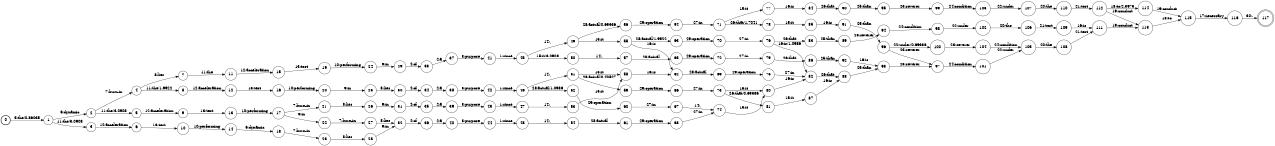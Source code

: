 digraph FST {
rankdir = LR;
size = "8.5,11";
label = "";
center = 1;
orientation = Portrait;
ranksep = "0.4";
nodesep = "0.25";
0 [label = "0", shape = circle, style = bold, fontsize = 14]
	0 -> 1 [label = "5:the/0.86035", fontsize = 14];
1 [label = "1", shape = circle, style = solid, fontsize = 14]
	1 -> 3 [label = "11:the/3.0908", fontsize = 14];
	1 -> 2 [label = "6:dynamic", fontsize = 14];
2 [label = "2", shape = circle, style = solid, fontsize = 14]
	2 -> 5 [label = "11:the/3.0908", fontsize = 14];
	2 -> 4 [label = "7:burn-in", fontsize = 14];
3 [label = "3", shape = circle, style = solid, fontsize = 14]
	3 -> 6 [label = "12:acceleration", fontsize = 14];
4 [label = "4", shape = circle, style = solid, fontsize = 14]
	4 -> 8 [label = "11:the/1.9922", fontsize = 14];
	4 -> 7 [label = "8:lies", fontsize = 14];
5 [label = "5", shape = circle, style = solid, fontsize = 14]
	5 -> 9 [label = "12:acceleration", fontsize = 14];
6 [label = "6", shape = circle, style = solid, fontsize = 14]
	6 -> 10 [label = "13:test", fontsize = 14];
7 [label = "7", shape = circle, style = solid, fontsize = 14]
	7 -> 11 [label = "11:the", fontsize = 14];
8 [label = "8", shape = circle, style = solid, fontsize = 14]
	8 -> 12 [label = "12:acceleration", fontsize = 14];
9 [label = "9", shape = circle, style = solid, fontsize = 14]
	9 -> 13 [label = "13:test", fontsize = 14];
10 [label = "10", shape = circle, style = solid, fontsize = 14]
	10 -> 14 [label = "10:performing", fontsize = 14];
11 [label = "11", shape = circle, style = solid, fontsize = 14]
	11 -> 15 [label = "12:acceleration", fontsize = 14];
12 [label = "12", shape = circle, style = solid, fontsize = 14]
	12 -> 16 [label = "13:test", fontsize = 14];
13 [label = "13", shape = circle, style = solid, fontsize = 14]
	13 -> 17 [label = "10:performing", fontsize = 14];
14 [label = "14", shape = circle, style = solid, fontsize = 14]
	14 -> 18 [label = "6:dynamic", fontsize = 14];
15 [label = "15", shape = circle, style = solid, fontsize = 14]
	15 -> 19 [label = "13:test", fontsize = 14];
16 [label = "16", shape = circle, style = solid, fontsize = 14]
	16 -> 20 [label = "10:performing", fontsize = 14];
17 [label = "17", shape = circle, style = solid, fontsize = 14]
	17 -> 21 [label = "7:burn-in", fontsize = 14];
	17 -> 22 [label = "9:in", fontsize = 14];
18 [label = "18", shape = circle, style = solid, fontsize = 14]
	18 -> 23 [label = "7:burn-in", fontsize = 14];
19 [label = "19", shape = circle, style = solid, fontsize = 14]
	19 -> 24 [label = "10:performing", fontsize = 14];
20 [label = "20", shape = circle, style = solid, fontsize = 14]
	20 -> 25 [label = "9:in", fontsize = 14];
21 [label = "21", shape = circle, style = solid, fontsize = 14]
	21 -> 26 [label = "8:lies", fontsize = 14];
22 [label = "22", shape = circle, style = solid, fontsize = 14]
	22 -> 27 [label = "7:burn-in", fontsize = 14];
23 [label = "23", shape = circle, style = solid, fontsize = 14]
	23 -> 28 [label = "8:lies", fontsize = 14];
24 [label = "24", shape = circle, style = solid, fontsize = 14]
	24 -> 29 [label = "9:in", fontsize = 14];
25 [label = "25", shape = circle, style = solid, fontsize = 14]
	25 -> 30 [label = "8:lies", fontsize = 14];
26 [label = "26", shape = circle, style = solid, fontsize = 14]
	26 -> 31 [label = "9:in", fontsize = 14];
27 [label = "27", shape = circle, style = solid, fontsize = 14]
	27 -> 32 [label = "8:lies", fontsize = 14];
28 [label = "28", shape = circle, style = solid, fontsize = 14]
	28 -> 32 [label = "9:in", fontsize = 14];
29 [label = "29", shape = circle, style = solid, fontsize = 14]
	29 -> 33 [label = "4:of", fontsize = 14];
30 [label = "30", shape = circle, style = solid, fontsize = 14]
	30 -> 34 [label = "4:of", fontsize = 14];
31 [label = "31", shape = circle, style = solid, fontsize = 14]
	31 -> 35 [label = "4:of", fontsize = 14];
32 [label = "32", shape = circle, style = solid, fontsize = 14]
	32 -> 36 [label = "4:of", fontsize = 14];
33 [label = "33", shape = circle, style = solid, fontsize = 14]
	33 -> 37 [label = "2:a", fontsize = 14];
34 [label = "34", shape = circle, style = solid, fontsize = 14]
	34 -> 38 [label = "2:a", fontsize = 14];
35 [label = "35", shape = circle, style = solid, fontsize = 14]
	35 -> 39 [label = "2:a", fontsize = 14];
36 [label = "36", shape = circle, style = solid, fontsize = 14]
	36 -> 40 [label = "2:a", fontsize = 14];
37 [label = "37", shape = circle, style = solid, fontsize = 14]
	37 -> 41 [label = "3:purpose", fontsize = 14];
38 [label = "38", shape = circle, style = solid, fontsize = 14]
	38 -> 42 [label = "3:purpose", fontsize = 14];
39 [label = "39", shape = circle, style = solid, fontsize = 14]
	39 -> 43 [label = "3:purpose", fontsize = 14];
40 [label = "40", shape = circle, style = solid, fontsize = 14]
	40 -> 44 [label = "3:purpose", fontsize = 14];
41 [label = "41", shape = circle, style = solid, fontsize = 14]
	41 -> 45 [label = "1:since", fontsize = 14];
42 [label = "42", shape = circle, style = solid, fontsize = 14]
	42 -> 46 [label = "1:since", fontsize = 14];
43 [label = "43", shape = circle, style = solid, fontsize = 14]
	43 -> 47 [label = "1:since", fontsize = 14];
44 [label = "44", shape = circle, style = solid, fontsize = 14]
	44 -> 48 [label = "1:since", fontsize = 14];
45 [label = "45", shape = circle, style = solid, fontsize = 14]
	45 -> 49 [label = "14:,", fontsize = 14];
	45 -> 50 [label = "15:it/3.0908", fontsize = 14];
46 [label = "46", shape = circle, style = solid, fontsize = 14]
	46 -> 51 [label = "14:,", fontsize = 14];
	46 -> 52 [label = "28:actual/1.0986", fontsize = 14];
47 [label = "47", shape = circle, style = solid, fontsize = 14]
	47 -> 53 [label = "14:,", fontsize = 14];
48 [label = "48", shape = circle, style = solid, fontsize = 14]
	48 -> 54 [label = "14:,", fontsize = 14];
49 [label = "49", shape = circle, style = solid, fontsize = 14]
	49 -> 55 [label = "15:it", fontsize = 14];
	49 -> 56 [label = "28:actual/0.69336", fontsize = 14];
50 [label = "50", shape = circle, style = solid, fontsize = 14]
	50 -> 57 [label = "14:,", fontsize = 14];
51 [label = "51", shape = circle, style = solid, fontsize = 14]
	51 -> 58 [label = "15:it", fontsize = 14];
	51 -> 59 [label = "28:actual/0.40527", fontsize = 14];
52 [label = "52", shape = circle, style = solid, fontsize = 14]
	52 -> 60 [label = "29:operation", fontsize = 14];
53 [label = "53", shape = circle, style = solid, fontsize = 14]
	53 -> 58 [label = "15:it", fontsize = 14];
54 [label = "54", shape = circle, style = solid, fontsize = 14]
	54 -> 61 [label = "28:actual", fontsize = 14];
55 [label = "55", shape = circle, style = solid, fontsize = 14]
	55 -> 62 [label = "16:is", fontsize = 14];
	55 -> 63 [label = "28:actual/1.9922", fontsize = 14];
56 [label = "56", shape = circle, style = solid, fontsize = 14]
	56 -> 64 [label = "29:operation", fontsize = 14];
57 [label = "57", shape = circle, style = solid, fontsize = 14]
	57 -> 65 [label = "28:actual", fontsize = 14];
58 [label = "58", shape = circle, style = solid, fontsize = 14]
	58 -> 62 [label = "16:is", fontsize = 14];
59 [label = "59", shape = circle, style = solid, fontsize = 14]
	59 -> 66 [label = "29:operation", fontsize = 14];
60 [label = "60", shape = circle, style = solid, fontsize = 14]
	60 -> 67 [label = "27:in", fontsize = 14];
61 [label = "61", shape = circle, style = solid, fontsize = 14]
	61 -> 68 [label = "29:operation", fontsize = 14];
62 [label = "62", shape = circle, style = solid, fontsize = 14]
	62 -> 69 [label = "28:actual", fontsize = 14];
63 [label = "63", shape = circle, style = solid, fontsize = 14]
	63 -> 70 [label = "29:operation", fontsize = 14];
64 [label = "64", shape = circle, style = solid, fontsize = 14]
	64 -> 71 [label = "27:in", fontsize = 14];
65 [label = "65", shape = circle, style = solid, fontsize = 14]
	65 -> 72 [label = "29:operation", fontsize = 14];
66 [label = "66", shape = circle, style = solid, fontsize = 14]
	66 -> 73 [label = "27:in", fontsize = 14];
67 [label = "67", shape = circle, style = solid, fontsize = 14]
	67 -> 74 [label = "14:,", fontsize = 14];
68 [label = "68", shape = circle, style = solid, fontsize = 14]
	68 -> 74 [label = "27:in", fontsize = 14];
69 [label = "69", shape = circle, style = solid, fontsize = 14]
	69 -> 75 [label = "29:operation", fontsize = 14];
70 [label = "70", shape = circle, style = solid, fontsize = 14]
	70 -> 76 [label = "27:in", fontsize = 14];
71 [label = "71", shape = circle, style = solid, fontsize = 14]
	71 -> 77 [label = "15:it", fontsize = 14];
	71 -> 78 [label = "26:that/1.7041", fontsize = 14];
72 [label = "72", shape = circle, style = solid, fontsize = 14]
	72 -> 79 [label = "27:in", fontsize = 14];
73 [label = "73", shape = circle, style = solid, fontsize = 14]
	73 -> 80 [label = "15:it", fontsize = 14];
	73 -> 81 [label = "26:that/0.69336", fontsize = 14];
74 [label = "74", shape = circle, style = solid, fontsize = 14]
	74 -> 80 [label = "15:it", fontsize = 14];
75 [label = "75", shape = circle, style = solid, fontsize = 14]
	75 -> 82 [label = "27:in", fontsize = 14];
76 [label = "76", shape = circle, style = solid, fontsize = 14]
	76 -> 82 [label = "16:is/1.0986", fontsize = 14];
	76 -> 83 [label = "26:that", fontsize = 14];
77 [label = "77", shape = circle, style = solid, fontsize = 14]
	77 -> 84 [label = "16:is", fontsize = 14];
78 [label = "78", shape = circle, style = solid, fontsize = 14]
	78 -> 85 [label = "15:it", fontsize = 14];
79 [label = "79", shape = circle, style = solid, fontsize = 14]
	79 -> 86 [label = "26:that", fontsize = 14];
80 [label = "80", shape = circle, style = solid, fontsize = 14]
	80 -> 82 [label = "16:is", fontsize = 14];
81 [label = "81", shape = circle, style = solid, fontsize = 14]
	81 -> 87 [label = "15:it", fontsize = 14];
82 [label = "82", shape = circle, style = solid, fontsize = 14]
	82 -> 88 [label = "26:that", fontsize = 14];
83 [label = "83", shape = circle, style = solid, fontsize = 14]
	83 -> 89 [label = "25:than", fontsize = 14];
84 [label = "84", shape = circle, style = solid, fontsize = 14]
	84 -> 90 [label = "26:that", fontsize = 14];
85 [label = "85", shape = circle, style = solid, fontsize = 14]
	85 -> 91 [label = "16:is", fontsize = 14];
86 [label = "86", shape = circle, style = solid, fontsize = 14]
	86 -> 92 [label = "25:than", fontsize = 14];
87 [label = "87", shape = circle, style = solid, fontsize = 14]
	87 -> 88 [label = "16:is", fontsize = 14];
88 [label = "88", shape = circle, style = solid, fontsize = 14]
	88 -> 93 [label = "25:than", fontsize = 14];
89 [label = "89", shape = circle, style = solid, fontsize = 14]
	89 -> 94 [label = "23:severer", fontsize = 14];
90 [label = "90", shape = circle, style = solid, fontsize = 14]
	90 -> 95 [label = "25:than", fontsize = 14];
91 [label = "91", shape = circle, style = solid, fontsize = 14]
	91 -> 96 [label = "25:than", fontsize = 14];
92 [label = "92", shape = circle, style = solid, fontsize = 14]
	92 -> 93 [label = "16:is", fontsize = 14];
93 [label = "93", shape = circle, style = solid, fontsize = 14]
	93 -> 97 [label = "23:severer", fontsize = 14];
94 [label = "94", shape = circle, style = solid, fontsize = 14]
	94 -> 98 [label = "24:condition", fontsize = 14];
95 [label = "95", shape = circle, style = solid, fontsize = 14]
	95 -> 99 [label = "23:severer", fontsize = 14];
96 [label = "96", shape = circle, style = solid, fontsize = 14]
	96 -> 100 [label = "22:under/0.69336", fontsize = 14];
	96 -> 97 [label = "23:severer", fontsize = 14];
97 [label = "97", shape = circle, style = solid, fontsize = 14]
	97 -> 101 [label = "24:condition", fontsize = 14];
98 [label = "98", shape = circle, style = solid, fontsize = 14]
	98 -> 102 [label = "22:under", fontsize = 14];
99 [label = "99", shape = circle, style = solid, fontsize = 14]
	99 -> 103 [label = "24:condition", fontsize = 14];
100 [label = "100", shape = circle, style = solid, fontsize = 14]
	100 -> 104 [label = "23:severer", fontsize = 14];
101 [label = "101", shape = circle, style = solid, fontsize = 14]
	101 -> 105 [label = "22:under", fontsize = 14];
102 [label = "102", shape = circle, style = solid, fontsize = 14]
	102 -> 106 [label = "20:the", fontsize = 14];
103 [label = "103", shape = circle, style = solid, fontsize = 14]
	103 -> 107 [label = "22:under", fontsize = 14];
104 [label = "104", shape = circle, style = solid, fontsize = 14]
	104 -> 105 [label = "24:condition", fontsize = 14];
105 [label = "105", shape = circle, style = solid, fontsize = 14]
	105 -> 108 [label = "20:the", fontsize = 14];
106 [label = "106", shape = circle, style = solid, fontsize = 14]
	106 -> 109 [label = "21:test", fontsize = 14];
107 [label = "107", shape = circle, style = solid, fontsize = 14]
	107 -> 110 [label = "20:the", fontsize = 14];
108 [label = "108", shape = circle, style = solid, fontsize = 14]
	108 -> 111 [label = "21:test", fontsize = 14];
109 [label = "109", shape = circle, style = solid, fontsize = 14]
	109 -> 111 [label = "16:is", fontsize = 14];
110 [label = "110", shape = circle, style = solid, fontsize = 14]
	110 -> 112 [label = "21:test", fontsize = 14];
111 [label = "111", shape = circle, style = solid, fontsize = 14]
	111 -> 113 [label = "19:conduct", fontsize = 14];
112 [label = "112", shape = circle, style = solid, fontsize = 14]
	112 -> 114 [label = "18:to/2.3975", fontsize = 14];
	112 -> 113 [label = "19:conduct", fontsize = 14];
113 [label = "113", shape = circle, style = solid, fontsize = 14]
	113 -> 115 [label = "18:to", fontsize = 14];
114 [label = "114", shape = circle, style = solid, fontsize = 14]
	114 -> 115 [label = "19:conduct", fontsize = 14];
115 [label = "115", shape = circle, style = solid, fontsize = 14]
	115 -> 116 [label = "17:necessary", fontsize = 14];
116 [label = "116", shape = circle, style = solid, fontsize = 14]
	116 -> 117 [label = "30:.", fontsize = 14];
117 [label = "117", shape = doublecircle, style = solid, fontsize = 14]
}
